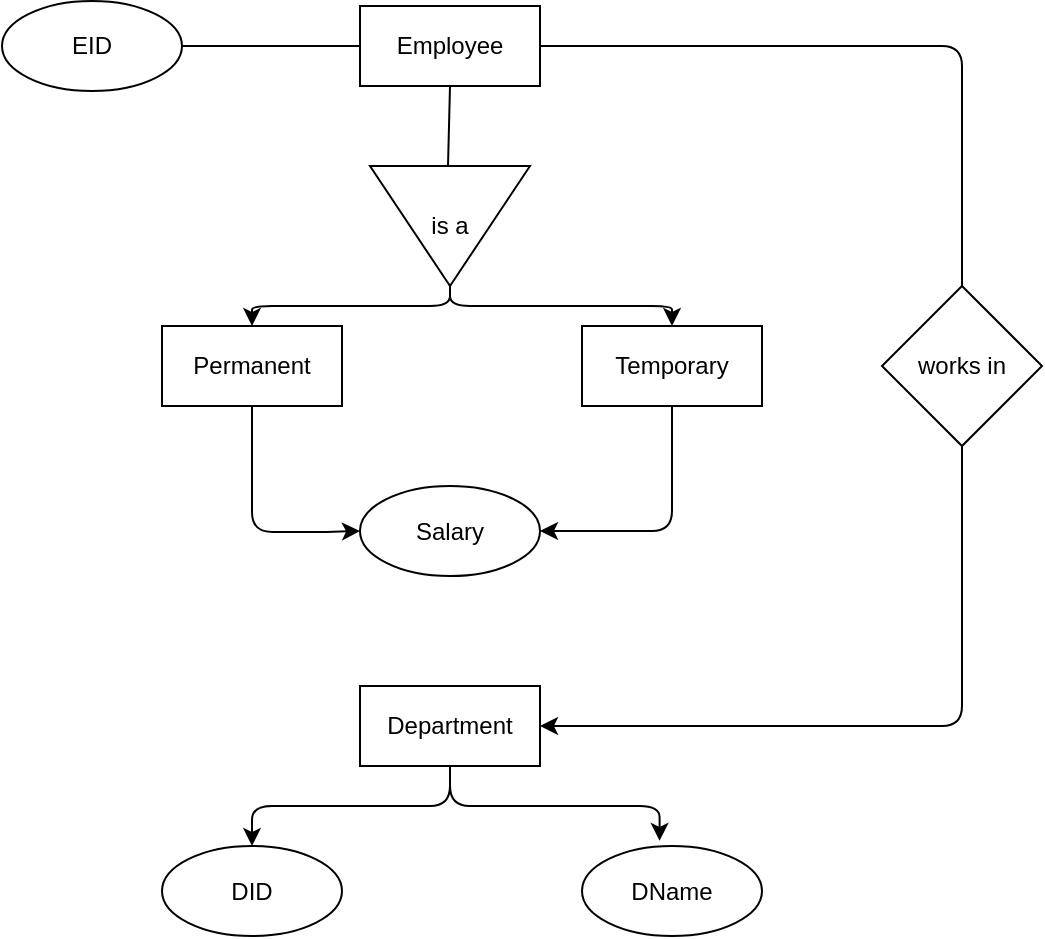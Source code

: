 <mxfile version="14.6.13" type="device"><diagram id="C5RBs43oDa-KdzZeNtuy" name="Page-1"><mxGraphModel dx="976" dy="354" grid="1" gridSize="10" guides="1" tooltips="1" connect="1" arrows="1" fold="1" page="1" pageScale="1" pageWidth="827" pageHeight="1169" math="0" shadow="0"><root><mxCell id="WIyWlLk6GJQsqaUBKTNV-0"/><mxCell id="WIyWlLk6GJQsqaUBKTNV-1" parent="WIyWlLk6GJQsqaUBKTNV-0"/><mxCell id="RYR33zU9de8kUq4tdJmB-0" value="EID" style="ellipse;whiteSpace=wrap;html=1;" vertex="1" parent="WIyWlLk6GJQsqaUBKTNV-1"><mxGeometry x="190" y="77.5" width="90" height="45" as="geometry"/></mxCell><mxCell id="RYR33zU9de8kUq4tdJmB-1" value="" style="endArrow=none;html=1;exitX=1;exitY=0.5;exitDx=0;exitDy=0;entryX=0;entryY=0.5;entryDx=0;entryDy=0;" edge="1" parent="WIyWlLk6GJQsqaUBKTNV-1" source="RYR33zU9de8kUq4tdJmB-0" target="RYR33zU9de8kUq4tdJmB-4"><mxGeometry width="50" height="50" relative="1" as="geometry"><mxPoint x="300" y="150" as="sourcePoint"/><mxPoint x="350" y="100" as="targetPoint"/></mxGeometry></mxCell><mxCell id="RYR33zU9de8kUq4tdJmB-3" value="is a" style="triangle;whiteSpace=wrap;html=1;rotation=90;verticalAlign=middle;horizontal=0;" vertex="1" parent="WIyWlLk6GJQsqaUBKTNV-1"><mxGeometry x="384" y="150" width="60" height="80" as="geometry"/></mxCell><mxCell id="RYR33zU9de8kUq4tdJmB-37" value="" style="edgeStyle=orthogonalEdgeStyle;curved=0;rounded=1;sketch=0;orthogonalLoop=1;jettySize=auto;html=1;entryX=0.5;entryY=0;entryDx=0;entryDy=0;endArrow=none;endFill=0;" edge="1" parent="WIyWlLk6GJQsqaUBKTNV-1" source="RYR33zU9de8kUq4tdJmB-4" target="RYR33zU9de8kUq4tdJmB-8"><mxGeometry relative="1" as="geometry"><mxPoint x="544" y="100" as="targetPoint"/></mxGeometry></mxCell><mxCell id="RYR33zU9de8kUq4tdJmB-4" value="Employee" style="rounded=0;whiteSpace=wrap;html=1;" vertex="1" parent="WIyWlLk6GJQsqaUBKTNV-1"><mxGeometry x="369" y="80" width="90" height="40" as="geometry"/></mxCell><mxCell id="RYR33zU9de8kUq4tdJmB-27" value="" style="edgeStyle=orthogonalEdgeStyle;curved=0;rounded=1;sketch=0;orthogonalLoop=1;jettySize=auto;html=1;entryX=0;entryY=0.5;entryDx=0;entryDy=0;" edge="1" parent="WIyWlLk6GJQsqaUBKTNV-1" source="RYR33zU9de8kUq4tdJmB-5" target="RYR33zU9de8kUq4tdJmB-7"><mxGeometry relative="1" as="geometry"><mxPoint x="315" y="350" as="targetPoint"/><Array as="points"><mxPoint x="315" y="343"/><mxPoint x="349" y="343"/></Array></mxGeometry></mxCell><mxCell id="RYR33zU9de8kUq4tdJmB-39" value="" style="rounded=1;sketch=0;orthogonalLoop=1;jettySize=auto;html=1;entryX=1;entryY=0.5;entryDx=0;entryDy=0;edgeStyle=elbowEdgeStyle;elbow=vertical;endArrow=none;endFill=0;startArrow=classic;startFill=1;" edge="1" parent="WIyWlLk6GJQsqaUBKTNV-1" source="RYR33zU9de8kUq4tdJmB-5" target="RYR33zU9de8kUq4tdJmB-3"><mxGeometry relative="1" as="geometry"><mxPoint x="315" y="170" as="targetPoint"/></mxGeometry></mxCell><mxCell id="RYR33zU9de8kUq4tdJmB-5" value="Permanent" style="rounded=0;whiteSpace=wrap;html=1;" vertex="1" parent="WIyWlLk6GJQsqaUBKTNV-1"><mxGeometry x="270" y="240" width="90" height="40" as="geometry"/></mxCell><mxCell id="RYR33zU9de8kUq4tdJmB-29" value="" style="edgeStyle=orthogonalEdgeStyle;curved=0;rounded=1;sketch=0;orthogonalLoop=1;jettySize=auto;html=1;entryX=1;entryY=0.5;entryDx=0;entryDy=0;" edge="1" parent="WIyWlLk6GJQsqaUBKTNV-1" source="RYR33zU9de8kUq4tdJmB-6" target="RYR33zU9de8kUq4tdJmB-7"><mxGeometry relative="1" as="geometry"><mxPoint x="525" y="350" as="targetPoint"/><Array as="points"><mxPoint x="525" y="343"/></Array></mxGeometry></mxCell><mxCell id="RYR33zU9de8kUq4tdJmB-47" value="" style="edgeStyle=elbowEdgeStyle;rounded=1;sketch=0;orthogonalLoop=1;jettySize=auto;elbow=vertical;html=1;startArrow=classic;startFill=1;endArrow=none;endFill=0;entryX=1;entryY=0.5;entryDx=0;entryDy=0;" edge="1" parent="WIyWlLk6GJQsqaUBKTNV-1" source="RYR33zU9de8kUq4tdJmB-6" target="RYR33zU9de8kUq4tdJmB-3"><mxGeometry relative="1" as="geometry"><mxPoint x="395" y="259.81" as="targetPoint"/></mxGeometry></mxCell><mxCell id="RYR33zU9de8kUq4tdJmB-6" value="Temporary" style="rounded=0;whiteSpace=wrap;html=1;" vertex="1" parent="WIyWlLk6GJQsqaUBKTNV-1"><mxGeometry x="480" y="240" width="90" height="40" as="geometry"/></mxCell><mxCell id="RYR33zU9de8kUq4tdJmB-7" value="Salary" style="ellipse;whiteSpace=wrap;html=1;" vertex="1" parent="WIyWlLk6GJQsqaUBKTNV-1"><mxGeometry x="369" y="320" width="90" height="45" as="geometry"/></mxCell><mxCell id="RYR33zU9de8kUq4tdJmB-35" value="" style="edgeStyle=orthogonalEdgeStyle;curved=0;rounded=1;sketch=0;orthogonalLoop=1;jettySize=auto;html=1;entryX=1;entryY=0.5;entryDx=0;entryDy=0;exitX=0.5;exitY=1;exitDx=0;exitDy=0;" edge="1" parent="WIyWlLk6GJQsqaUBKTNV-1" source="RYR33zU9de8kUq4tdJmB-8" target="RYR33zU9de8kUq4tdJmB-9"><mxGeometry relative="1" as="geometry"><mxPoint x="670" y="390" as="targetPoint"/><Array as="points"><mxPoint x="670" y="440"/></Array></mxGeometry></mxCell><mxCell id="RYR33zU9de8kUq4tdJmB-8" value="works in" style="rhombus;whiteSpace=wrap;html=1;" vertex="1" parent="WIyWlLk6GJQsqaUBKTNV-1"><mxGeometry x="630" y="220" width="80" height="80" as="geometry"/></mxCell><mxCell id="RYR33zU9de8kUq4tdJmB-31" value="" style="edgeStyle=orthogonalEdgeStyle;curved=0;rounded=1;sketch=0;orthogonalLoop=1;jettySize=auto;html=1;entryX=0.431;entryY=-0.057;entryDx=0;entryDy=0;entryPerimeter=0;" edge="1" parent="WIyWlLk6GJQsqaUBKTNV-1" source="RYR33zU9de8kUq4tdJmB-9" target="RYR33zU9de8kUq4tdJmB-11"><mxGeometry relative="1" as="geometry"><mxPoint x="414" y="530" as="targetPoint"/><Array as="points"><mxPoint x="414" y="480"/><mxPoint x="519" y="480"/></Array></mxGeometry></mxCell><mxCell id="RYR33zU9de8kUq4tdJmB-33" value="" style="edgeStyle=orthogonalEdgeStyle;curved=0;rounded=1;sketch=0;orthogonalLoop=1;jettySize=auto;html=1;entryX=0.5;entryY=0;entryDx=0;entryDy=0;" edge="1" parent="WIyWlLk6GJQsqaUBKTNV-1" source="RYR33zU9de8kUq4tdJmB-9" target="RYR33zU9de8kUq4tdJmB-10"><mxGeometry relative="1" as="geometry"><mxPoint x="284" y="440" as="targetPoint"/><Array as="points"><mxPoint x="414" y="480"/><mxPoint x="315" y="480"/></Array></mxGeometry></mxCell><mxCell id="RYR33zU9de8kUq4tdJmB-9" value="Department" style="rounded=0;whiteSpace=wrap;html=1;" vertex="1" parent="WIyWlLk6GJQsqaUBKTNV-1"><mxGeometry x="369" y="420" width="90" height="40" as="geometry"/></mxCell><mxCell id="RYR33zU9de8kUq4tdJmB-10" value="DID" style="ellipse;whiteSpace=wrap;html=1;" vertex="1" parent="WIyWlLk6GJQsqaUBKTNV-1"><mxGeometry x="270" y="500" width="90" height="45" as="geometry"/></mxCell><mxCell id="RYR33zU9de8kUq4tdJmB-11" value="DName" style="ellipse;whiteSpace=wrap;html=1;" vertex="1" parent="WIyWlLk6GJQsqaUBKTNV-1"><mxGeometry x="480" y="500" width="90" height="45" as="geometry"/></mxCell><mxCell id="RYR33zU9de8kUq4tdJmB-20" value="" style="endArrow=none;html=1;exitX=0.5;exitY=0;exitDx=0;exitDy=0;entryX=0.5;entryY=1;entryDx=0;entryDy=0;" edge="1" parent="WIyWlLk6GJQsqaUBKTNV-1" target="RYR33zU9de8kUq4tdJmB-4"><mxGeometry width="50" height="50" relative="1" as="geometry"><mxPoint x="413" y="160" as="sourcePoint"/><mxPoint x="413" y="140" as="targetPoint"/></mxGeometry></mxCell></root></mxGraphModel></diagram></mxfile>